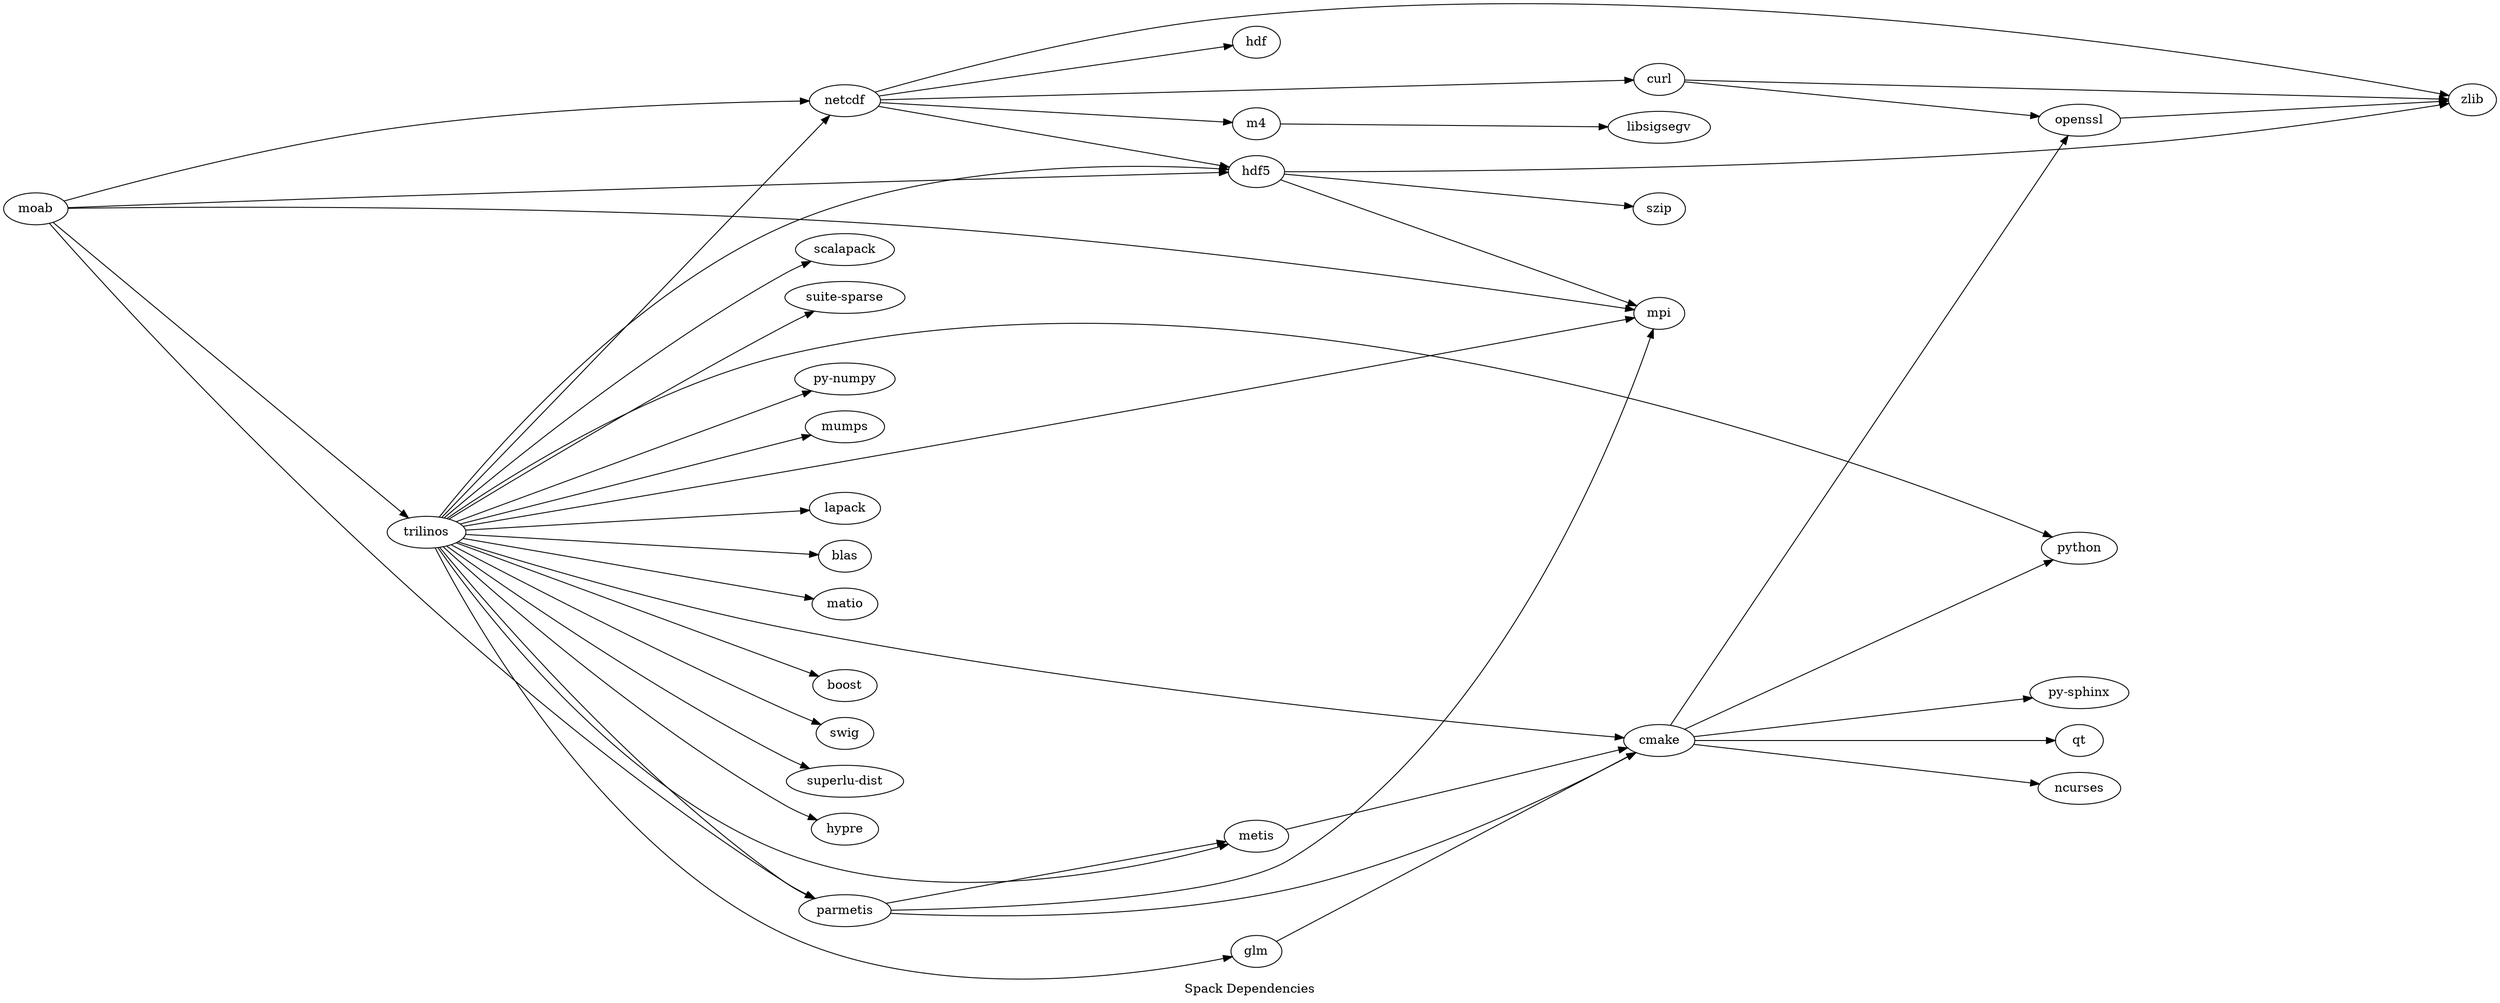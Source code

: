 digraph G {
  label = "Spack Dependencies"
  labelloc = "b"
  rankdir = "LR"
  ranksep = "5"

  "glm"                          [label="glm"]
  "lapack"                       [label="lapack"]
  "trilinos"                     [label="trilinos"]
  "netcdf"                       [label="netcdf"]
  "moab"                         [label="moab"]
  "blas"                         [label="blas"]
  "matio"                        [label="matio"]
  "hdf5"                         [label="hdf5"]
  "curl"                         [label="curl"]
  "m4"                           [label="m4"]
  "cmake"                        [label="cmake"]
  "openssl"                      [label="openssl"]
  "parmetis"                     [label="parmetis"]
  "metis"                        [label="metis"]
  "mpi"                          [label="mpi"]
  "zlib"                         [label="zlib"]

  "glm" -> "cmake"
  "trilinos" -> "swig"
  "trilinos" -> "superlu-dist"
  "trilinos" -> "cmake"
  "trilinos" -> "glm"
  "trilinos" -> "hypre"
  "trilinos" -> "lapack"
  "trilinos" -> "scalapack"
  "trilinos" -> "blas"
  "trilinos" -> "metis"
  "trilinos" -> "mpi"
  "trilinos" -> "suite-sparse"
  "trilinos" -> "py-numpy"
  "trilinos" -> "netcdf"
  "trilinos" -> "mumps"
  "trilinos" -> "python"
  "trilinos" -> "matio"
  "trilinos" -> "boost"
  "trilinos" -> "parmetis"
  "trilinos" -> "hdf5"
  "netcdf" -> "m4"
  "netcdf" -> "curl"
  "netcdf" -> "zlib"
  "netcdf" -> "hdf5"
  "netcdf" -> "hdf"
  "moab" -> "trilinos"
  "moab" -> "hdf5"
  "moab" -> "netcdf"
  "moab" -> "parmetis"
  "moab" -> "mpi"
  "hdf5" -> "zlib"
  "hdf5" -> "szip"
  "hdf5" -> "mpi"
  "curl" -> "zlib"
  "curl" -> "openssl"
  "m4" -> "libsigsegv"
  "cmake" -> "ncurses"
  "cmake" -> "python"
  "cmake" -> "py-sphinx"
  "cmake" -> "openssl"
  "cmake" -> "qt"
  "openssl" -> "zlib"
  "parmetis" -> "metis"
  "parmetis" -> "cmake"
  "parmetis" -> "mpi"
  "metis" -> "cmake"
}
